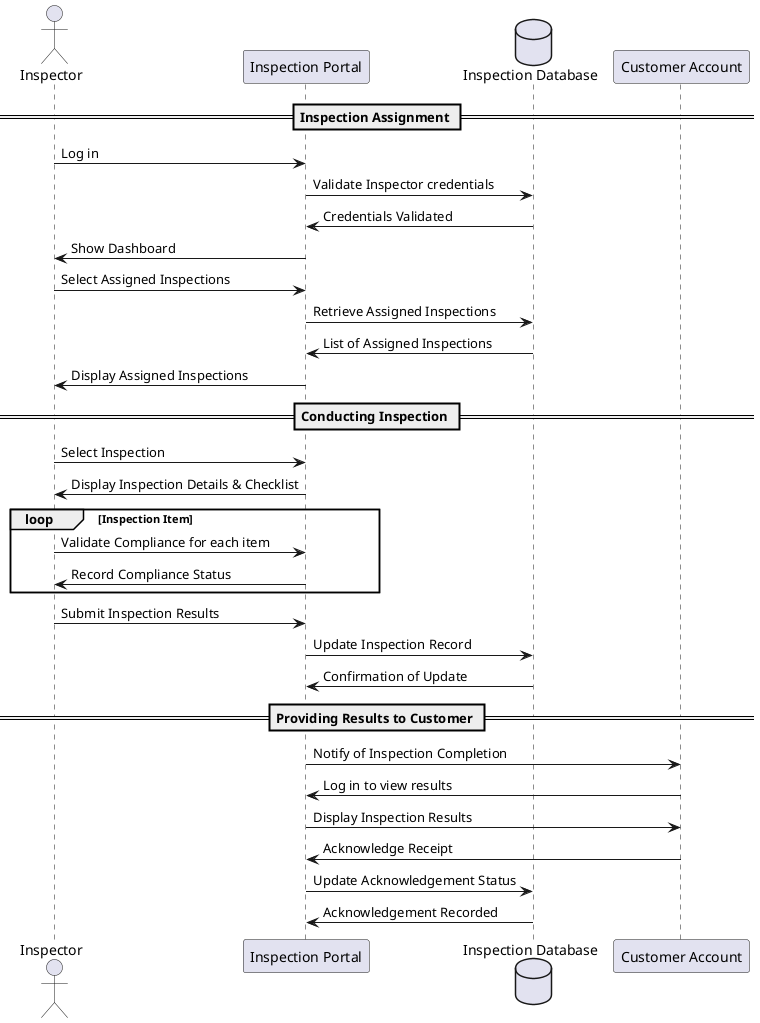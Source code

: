 @startuml
actor Inspector
participant "Inspection Portal" as Portal
database "Inspection Database" as DB
participant "Customer Account" as Customer

== Inspection Assignment ==
Inspector -> Portal : Log in
Portal -> DB : Validate Inspector credentials
DB -> Portal : Credentials Validated
Portal -> Inspector : Show Dashboard

Inspector -> Portal : Select Assigned Inspections
Portal -> DB : Retrieve Assigned Inspections
DB -> Portal : List of Assigned Inspections
Portal -> Inspector : Display Assigned Inspections

== Conducting Inspection ==
Inspector -> Portal : Select Inspection
Portal -> Inspector : Display Inspection Details & Checklist

loop Inspection Item
    Inspector -> Portal : Validate Compliance for each item
    Portal -> Inspector : Record Compliance Status
end

Inspector -> Portal : Submit Inspection Results
Portal -> DB : Update Inspection Record
DB -> Portal : Confirmation of Update

== Providing Results to Customer ==
Portal -> Customer : Notify of Inspection Completion
Customer -> Portal : Log in to view results
Portal -> Customer : Display Inspection Results

Customer -> Portal : Acknowledge Receipt
Portal -> DB : Update Acknowledgement Status
DB -> Portal : Acknowledgement Recorded

@enduml
